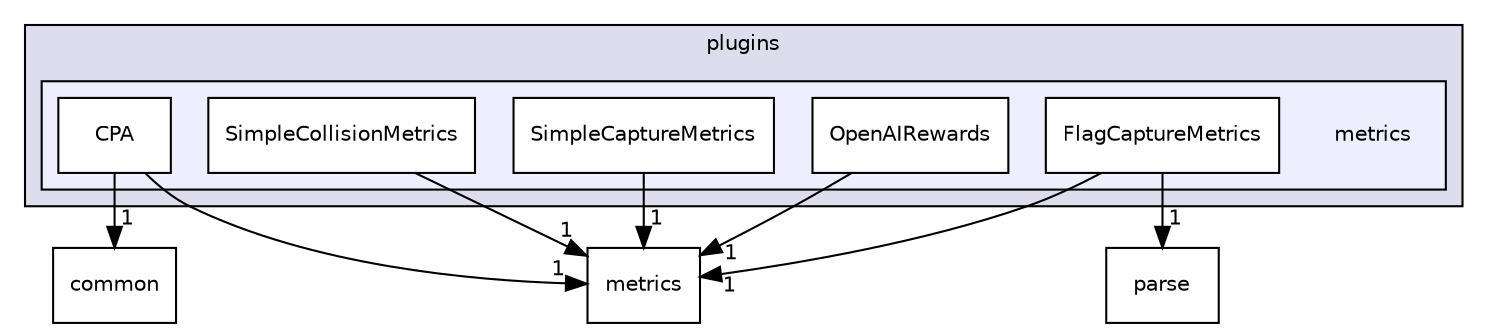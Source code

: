 digraph "/root/scrimmage/scrimmage/include/scrimmage/plugins/metrics" {
  compound=true
  node [ fontsize="10", fontname="Helvetica"];
  edge [ labelfontsize="10", labelfontname="Helvetica"];
  subgraph clusterdir_7370054b6647b017d0eee4f04ea2ba4f {
    graph [ bgcolor="#ddddee", pencolor="black", label="plugins" fontname="Helvetica", fontsize="10", URL="dir_7370054b6647b017d0eee4f04ea2ba4f.html"]
  subgraph clusterdir_086d5cad8b1adde5b1fcb87b546f7637 {
    graph [ bgcolor="#eeeeff", pencolor="black", label="" URL="dir_086d5cad8b1adde5b1fcb87b546f7637.html"];
    dir_086d5cad8b1adde5b1fcb87b546f7637 [shape=plaintext label="metrics"];
    dir_c17d39a59a30991998dd7a5f9ef5b16e [shape=box label="CPA" color="black" fillcolor="white" style="filled" URL="dir_c17d39a59a30991998dd7a5f9ef5b16e.html"];
    dir_163f453e43ffd3e2199ae508280a1e28 [shape=box label="FlagCaptureMetrics" color="black" fillcolor="white" style="filled" URL="dir_163f453e43ffd3e2199ae508280a1e28.html"];
    dir_5c695a08d2a4234bf03963f8077ff8b7 [shape=box label="OpenAIRewards" color="black" fillcolor="white" style="filled" URL="dir_5c695a08d2a4234bf03963f8077ff8b7.html"];
    dir_15d2ea20807c333023107557269870ee [shape=box label="SimpleCaptureMetrics" color="black" fillcolor="white" style="filled" URL="dir_15d2ea20807c333023107557269870ee.html"];
    dir_669c8e6f1e30993d5c26fc5532cb80ea [shape=box label="SimpleCollisionMetrics" color="black" fillcolor="white" style="filled" URL="dir_669c8e6f1e30993d5c26fc5532cb80ea.html"];
  }
  }
  dir_edb592701dc45cc21f3d1cc2e72efe9a [shape=box label="common" URL="dir_edb592701dc45cc21f3d1cc2e72efe9a.html"];
  dir_6a6716f05b1e97ca5a8917dedbdea793 [shape=box label="parse" URL="dir_6a6716f05b1e97ca5a8917dedbdea793.html"];
  dir_81ac6949c353a3d04cd403a175b36275 [shape=box label="metrics" URL="dir_81ac6949c353a3d04cd403a175b36275.html"];
  dir_c17d39a59a30991998dd7a5f9ef5b16e->dir_edb592701dc45cc21f3d1cc2e72efe9a [headlabel="1", labeldistance=1.5 headhref="dir_000102_000007.html"];
  dir_c17d39a59a30991998dd7a5f9ef5b16e->dir_81ac6949c353a3d04cd403a175b36275 [headlabel="1", labeldistance=1.5 headhref="dir_000102_000011.html"];
  dir_163f453e43ffd3e2199ae508280a1e28->dir_6a6716f05b1e97ca5a8917dedbdea793 [headlabel="1", labeldistance=1.5 headhref="dir_000103_000014.html"];
  dir_163f453e43ffd3e2199ae508280a1e28->dir_81ac6949c353a3d04cd403a175b36275 [headlabel="1", labeldistance=1.5 headhref="dir_000103_000011.html"];
  dir_669c8e6f1e30993d5c26fc5532cb80ea->dir_81ac6949c353a3d04cd403a175b36275 [headlabel="1", labeldistance=1.5 headhref="dir_000106_000011.html"];
  dir_5c695a08d2a4234bf03963f8077ff8b7->dir_81ac6949c353a3d04cd403a175b36275 [headlabel="1", labeldistance=1.5 headhref="dir_000104_000011.html"];
  dir_15d2ea20807c333023107557269870ee->dir_81ac6949c353a3d04cd403a175b36275 [headlabel="1", labeldistance=1.5 headhref="dir_000105_000011.html"];
}
